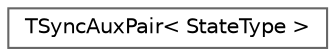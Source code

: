 digraph "Graphical Class Hierarchy"
{
 // INTERACTIVE_SVG=YES
 // LATEX_PDF_SIZE
  bgcolor="transparent";
  edge [fontname=Helvetica,fontsize=10,labelfontname=Helvetica,labelfontsize=10];
  node [fontname=Helvetica,fontsize=10,shape=box,height=0.2,width=0.4];
  rankdir="LR";
  Node0 [id="Node000000",label="TSyncAuxPair\< StateType \>",height=0.2,width=0.4,color="grey40", fillcolor="white", style="filled",URL="$db/d28/structTSyncAuxPair.html",tooltip=" "];
}
